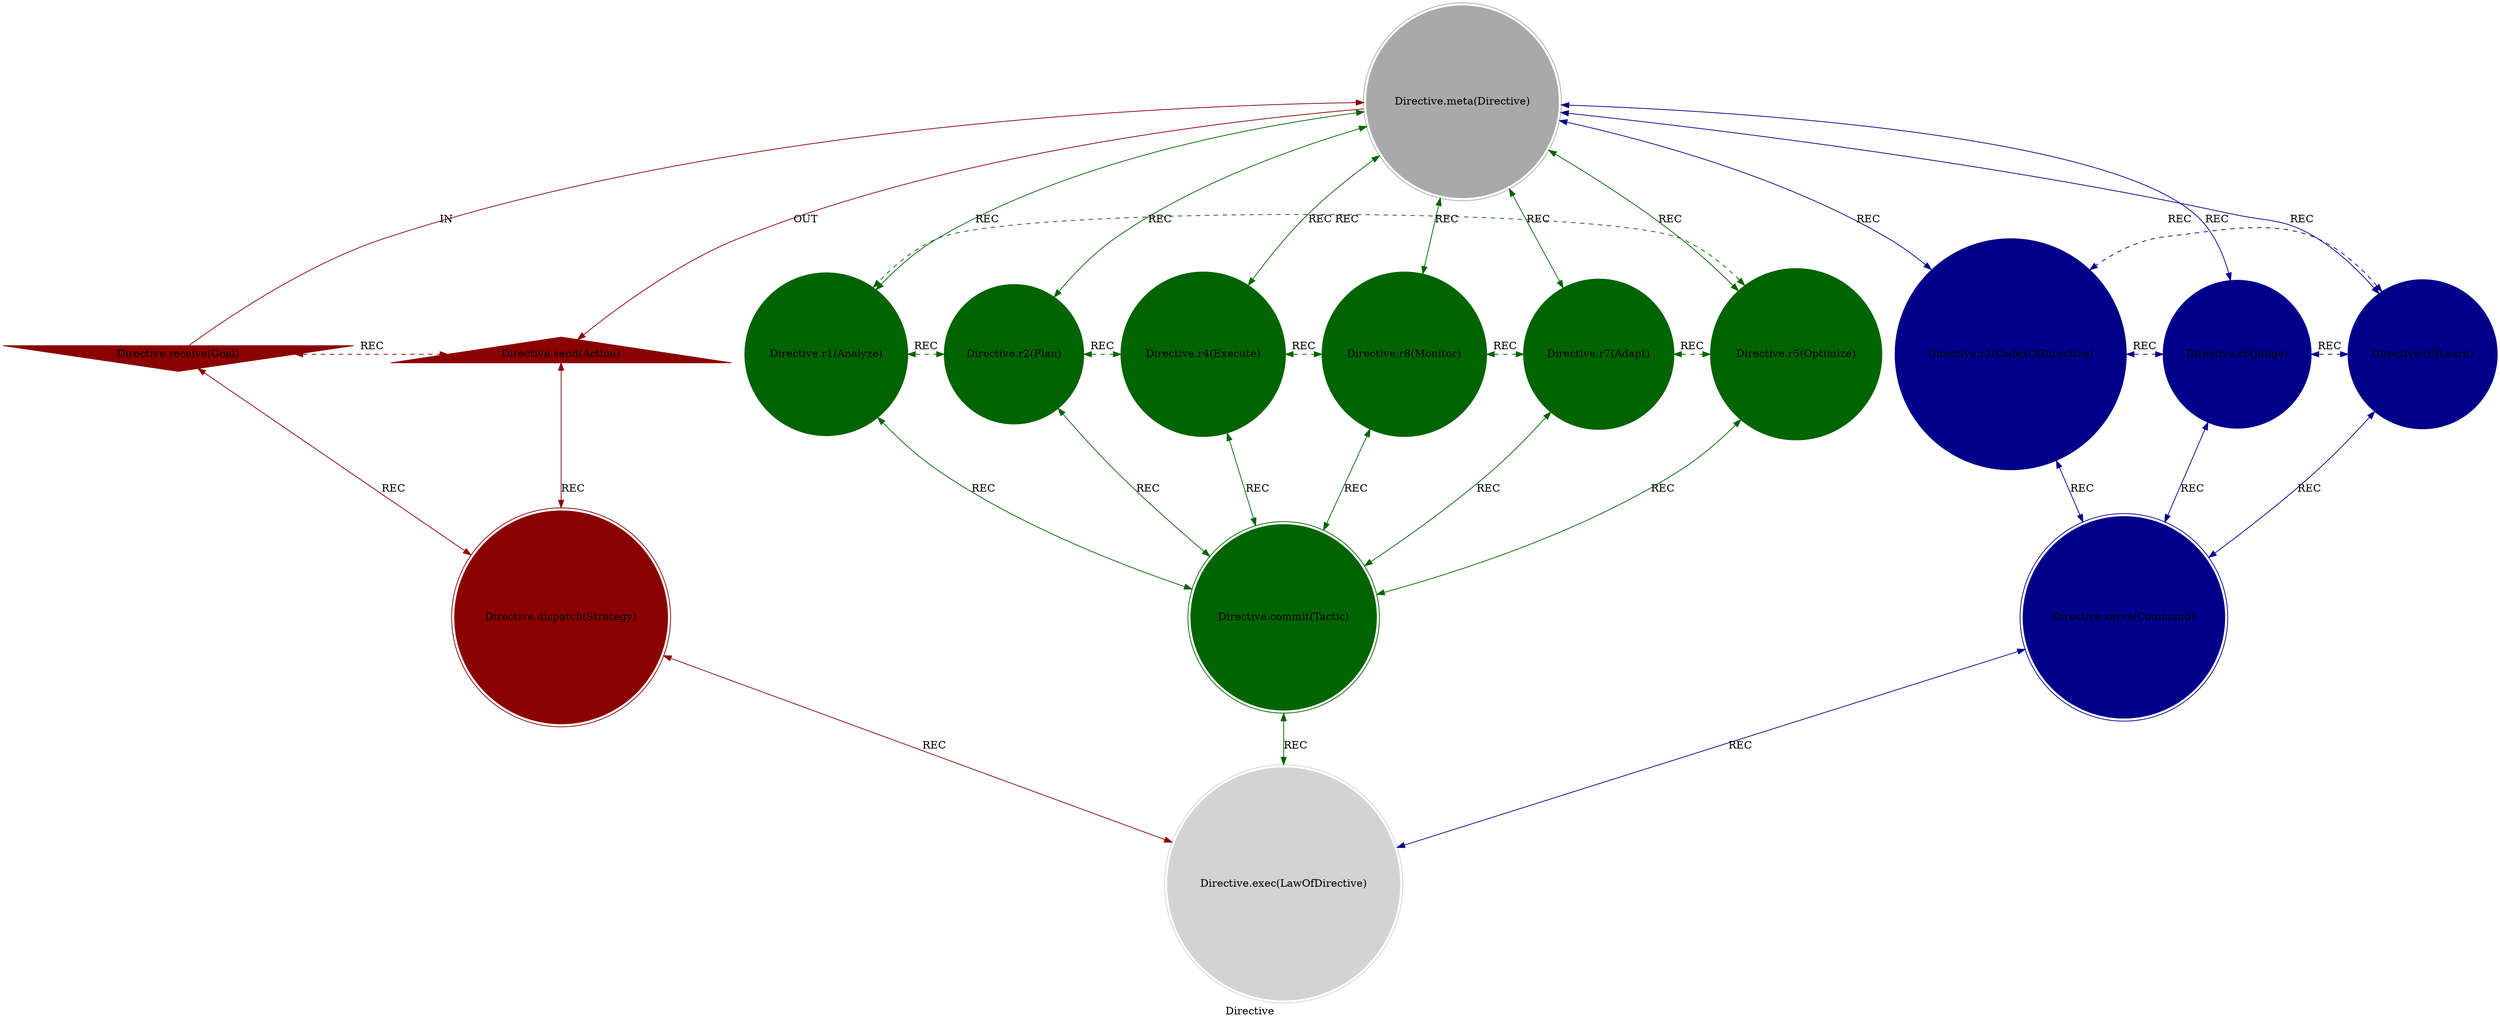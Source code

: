 strict digraph DirectiveFactor {
    style = filled;
    color = lightgray;
    node [shape = circle; style = filled; color = lightgreen;];
    edge [color = darkgray;];
    label = "Directive";
    comment = "The strategic will that bridges desire and manifestation. It is the mind's eye that surveys reality, the general that plans the campaign, and the hand that executes the command—transforming abstract goals into concrete change.";
    
    spark_a_t [label = "Directive.receive(Goal)";comment = "The Mandate of Desire. The input stream of desired end-states. These can be high-level commands from an `AuthorityEngine` (e.g., 'Achieve Enlightenment,' 'Build a City') or internally generated imperatives. This is the 'Why' that initiates all action.";shape = invtriangle;color = darkred;];
    spark_0_t [label = "Directive.meta(Directive)";comment = "The Sovereign Will. The central executive process that embodies agency itself. It does not desire, but receives desires; it does not act, but commands action. It is the 'I' that chooses, coordinating the entire cycle of intentional causation.";shape = doublecircle;color = darkgray;];
    spark_b_t [label = "Directive.send(Action)";comment = "The Decree of Change. The output stream of concrete, executable instructions sent to the `CorporaEngine` and other reality-shaping engines. This is the sharp end of the will—the command that bends the universe to its purpose.";shape = triangle;color = darkred;];
    spark_1_t [label = "Directive.r1(Analyze)";comment = "The Scouting of the Territory. A comprehensive intelligence-gathering phase. It queries all other Engines to build a complete situational report—the 'Ground Truth' of current reality. This is the 'Observe' in the OODA loop.";color = darkgreen;];
    spark_2_t [label = "Directive.r2(Plan)";comment = "The War Room Session. Using the situational report, this process consults the `CodexOfDirective` and the `Judge` to generate a set of viable operational plans. Each plan is a story of how the future could unfold from the present.";color = darkgreen;];
    spark_4_t [label = "Directive.r4(Execute)";comment = "The Pulling of the Trigger. The moment of commitment where a selected `Tactic` is transformed into a `Command` and dispatched to the `CorporaEngine`. This is the point where thought becomes force, where strategy impacts the world.";color = darkgreen;];
    spark_8_t [label = "Directive.r8(Monitor)";comment = "The Battlefield Assessment. The continuous tracking of the action's consequences in real-time. It compares the unfolding reality against the expected outcome of the `Plan`, measuring the efficacy of the will.";color = darkgreen;];
    spark_7_t [label = "Directive.r7(Adapt)";comment = "The Tactical Pivot. When `Monitor` detects a significant deviation between plan and reality, this process triggers an immediate course correction. It is the flexibility of intelligence responding to a resistant world.";color = darkgreen;];
    spark_5_t [label = "Directive.r5(Optimize)";comment = "The After-Action Review. A meta-process that uses the wisdom extracted by `Learn` to refine the very algorithms of decision-making. It makes the entire engine smarter, faster, and more effective for the next cycle of intention.";color = darkgreen;];
    spark_3_t [label = "Directive.r3(CodexOfDirective)";comment = "Thesis: The Grand Library of Stratagems. The accumulated corpus of all successful and failed plans, tactical principles, and heuristic wisdom. It is the institutional memory of the will, the recorded history of what has worked and what has not.";color = darkblue;];
    spark_6_t [label = "Directive.r6(Judge)";comment = "Antithesis: The Impartial Arbiter of Choice. A dynamic evaluation function that weighs potential plans from `Plan` against the principles in the `Codex`, the current context from `Analyze`, and the constraints of the `Goal`. It is the critical faculty that says 'this way, not that way.'";color = darkblue;];
    spark_9_t [label = "Directive.r9(Learn)";comment = "Synthesis: The Alchemy of Experience. The process that distills raw outcome data from `Monitor` into refined wisdom. It identifies causal patterns, extracts principles, and updates the `CodexOfDirective`, ensuring that every action, win or lose, makes the will wiser.";color = darkblue;];
    spark_c_t [label = "Directive.dispatch(Strategy)";comment = "The Campaign Doctrine. The high-level theme or paradigm chosen to achieve the `Goal` (e.g., 'Diplomacy,' 'Innovation,' 'Aggression'). It is the 'Who'—the identity and posture the will adopts to operate in the world.";shape = doublecircle;color = darkred;];
    spark_d_t [label = "Directive.commit(Tactic)";comment = "The Battle Plan. The specific, sequential method selected by the `Judge` to enact the `Strategy`. It is the 'What' and 'How'—the granular set of moves and countermoves designed to navigate from the current state to the desired one.";shape = doublecircle;color = darkgreen;];
    spark_e_t [label = "Directive.serve(Command)";comment = "The Field Order. The precise, contextualized instruction derived from the `Tactic`. It is the 'When-Where'—the final, unambigious signal that triggers a specific, localized change in the `Continuum`.";shape = doublecircle;color = darkblue;];
    spark_f_t [label = "Directive.exec(LawOfDirective)";comment = "The Principle of Actualized Will. The highest law of agency: 'A Coherent Goal, When Pursued By A Coherent Strategy, Must Yield A Coherent Result.' This is the law of effective action, the proof that will can shape reality.";shape = doublecircle;color = lightgray;];
    
    spark_a_t -> spark_0_t [label = "IN"; comment = "{{description}}"; color = darkred; constraint = false;];
    spark_0_t -> spark_b_t [label = "OUT"; comment = "{{description}}"; color = darkred;];
    spark_a_t -> spark_c_t [label = "REC"; comment = "{{description}}"; color = darkred; dir = both;];
    spark_b_t -> spark_c_t [label = "REC"; comment = "{{description}}"; color = darkred; dir = both;];
    spark_a_t -> spark_b_t [label = "REC"; comment = "{{description}}"; color = darkred; dir = both; style = dashed; constraint = false;];
    
    spark_0_t -> spark_1_t [label = "REC"; comment = "{{description}}"; color = darkgreen; dir = both;];
    spark_0_t -> spark_2_t [label = "REC"; comment = "{{description}}"; color = darkgreen; dir = both;];
    spark_0_t -> spark_4_t [label = "REC"; comment = "{{description}}"; color = darkgreen; dir = both;];
    spark_0_t -> spark_8_t [label = "REC"; comment = "{{description}}"; color = darkgreen; dir = both;];
    spark_0_t -> spark_7_t [label = "REC"; comment = "{{description}}"; color = darkgreen; dir = both;];
    spark_0_t -> spark_5_t [label = "REC"; comment = "{{description}}"; color = darkgreen; dir = both;];
    
    spark_1_t -> spark_2_t [label = "REC"; comment = "{{description}}"; color = darkgreen; dir = both; style = dashed; constraint = false;];
    spark_2_t -> spark_4_t [label = "REC"; comment = "{{description}}"; color = darkgreen; dir = both; style = dashed; constraint = false;];
    spark_4_t -> spark_8_t [label = "REC"; comment = "{{description}}"; color = darkgreen; dir = both; style = dashed; constraint = false;];
    spark_8_t -> spark_7_t [label = "REC"; comment = "{{description}}"; color = darkgreen; dir = both; style = dashed; constraint = false;];
    spark_7_t -> spark_5_t [label = "REC"; comment = "{{description}}"; color = darkgreen; dir = both; style = dashed; constraint = false;];
    spark_5_t -> spark_1_t [label = "REC"; comment = "{{description}}"; color = darkgreen; dir = both; style = dashed; constraint = false;];
    
    spark_1_t -> spark_d_t [label = "REC"; comment = "{{description}}"; color = darkgreen; dir = both;];
    spark_2_t -> spark_d_t [label = "REC"; comment = "{{description}}"; color = darkgreen; dir = both;];
    spark_4_t -> spark_d_t [label = "REC"; comment = "{{description}}"; color = darkgreen; dir = both;];
    spark_8_t -> spark_d_t [label = "REC"; comment = "{{description}}"; color = darkgreen; dir = both;];
    spark_7_t -> spark_d_t [label = "REC"; comment = "{{description}}"; color = darkgreen; dir = both;];
    spark_5_t -> spark_d_t [label = "REC"; comment = "{{description}}"; color = darkgreen; dir = both;];
    
    spark_0_t -> spark_3_t [label = "REC"; comment = "{{description}}"; color = darkblue; dir = both;];
    spark_0_t -> spark_6_t [label = "REC"; comment = "{{description}}"; color = darkblue; dir = both;];
    spark_0_t -> spark_9_t [label = "REC"; comment = "{{description}}"; color = darkblue; dir = both;];
    
    spark_3_t -> spark_e_t [label = "REC"; comment = "{{description}}"; color = darkblue; dir = both;];
    spark_6_t -> spark_e_t [label = "REC"; comment = "{{description}}"; color = darkblue; dir = both;];
    spark_9_t -> spark_e_t [label = "REC"; comment = "{{description}}"; color = darkblue; dir = both;];
    
    spark_3_t -> spark_6_t [label = "REC"; comment = "{{description}}"; color = darkblue; dir = both; style = dashed; constraint = false;];
    spark_6_t -> spark_9_t [label = "REC"; comment = "{{description}}"; color = darkblue; dir = both; style = dashed; constraint = false;];
    spark_9_t -> spark_3_t [label = "REC"; comment = "{{description}}"; color = darkblue; dir = both; style = dashed; constraint = false;];
    
    spark_c_t -> spark_f_t [label = "REC"; comment = "{{description}}"; color = darkred; dir = both;];
    spark_d_t -> spark_f_t [label = "REC"; comment = "{{description}}"; color = darkgreen; dir = both;];
    spark_e_t -> spark_f_t [label = "REC"; comment = "{{description}}"; color = darkblue; dir = both;];
}